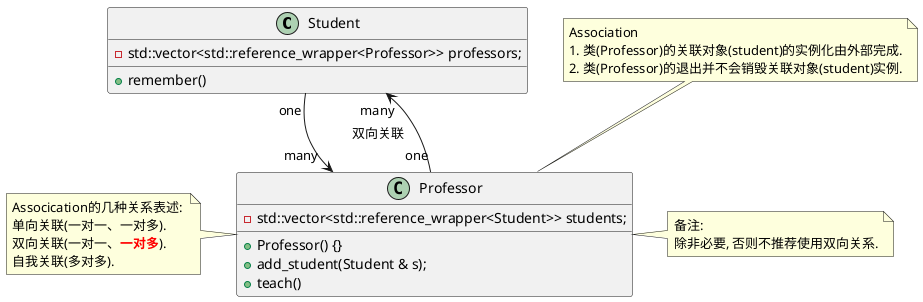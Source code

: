 @startuml "关联: 实线+箭头; 双向一对多"


class Student {
	- std::vector<std::reference_wrapper<Professor>> professors;
	+ remember()
}


class Professor {
	- std::vector<std::reference_wrapper<Student>> students;

	+ Professor() {}
	+ add_student(Student & s);
	+ teach()
}





note "Assocication的几种关系表述: \n\
单向关联(一对一、一对多). \n\
双向关联(一对一、<b><color:red>一对多</color></b>). \n\
自我关联(多对多). \
" as n1


note "Association\n\
1. 类(Professor)的关联对象(student)的实例化由外部完成.\n\
2. 类(Professor)的退出并不会销毁关联对象(student)实例.\
" as n2


note "备注:\n\
除非必要, 否则不推荐使用双向关系.\
" as n3


Professor .up. n2
Professor .left. n1
Professor .right. n3
Professor "one" -down-> "many" Student
Professor "many" <-up- "one" Student: "            双向关联"


@enduml